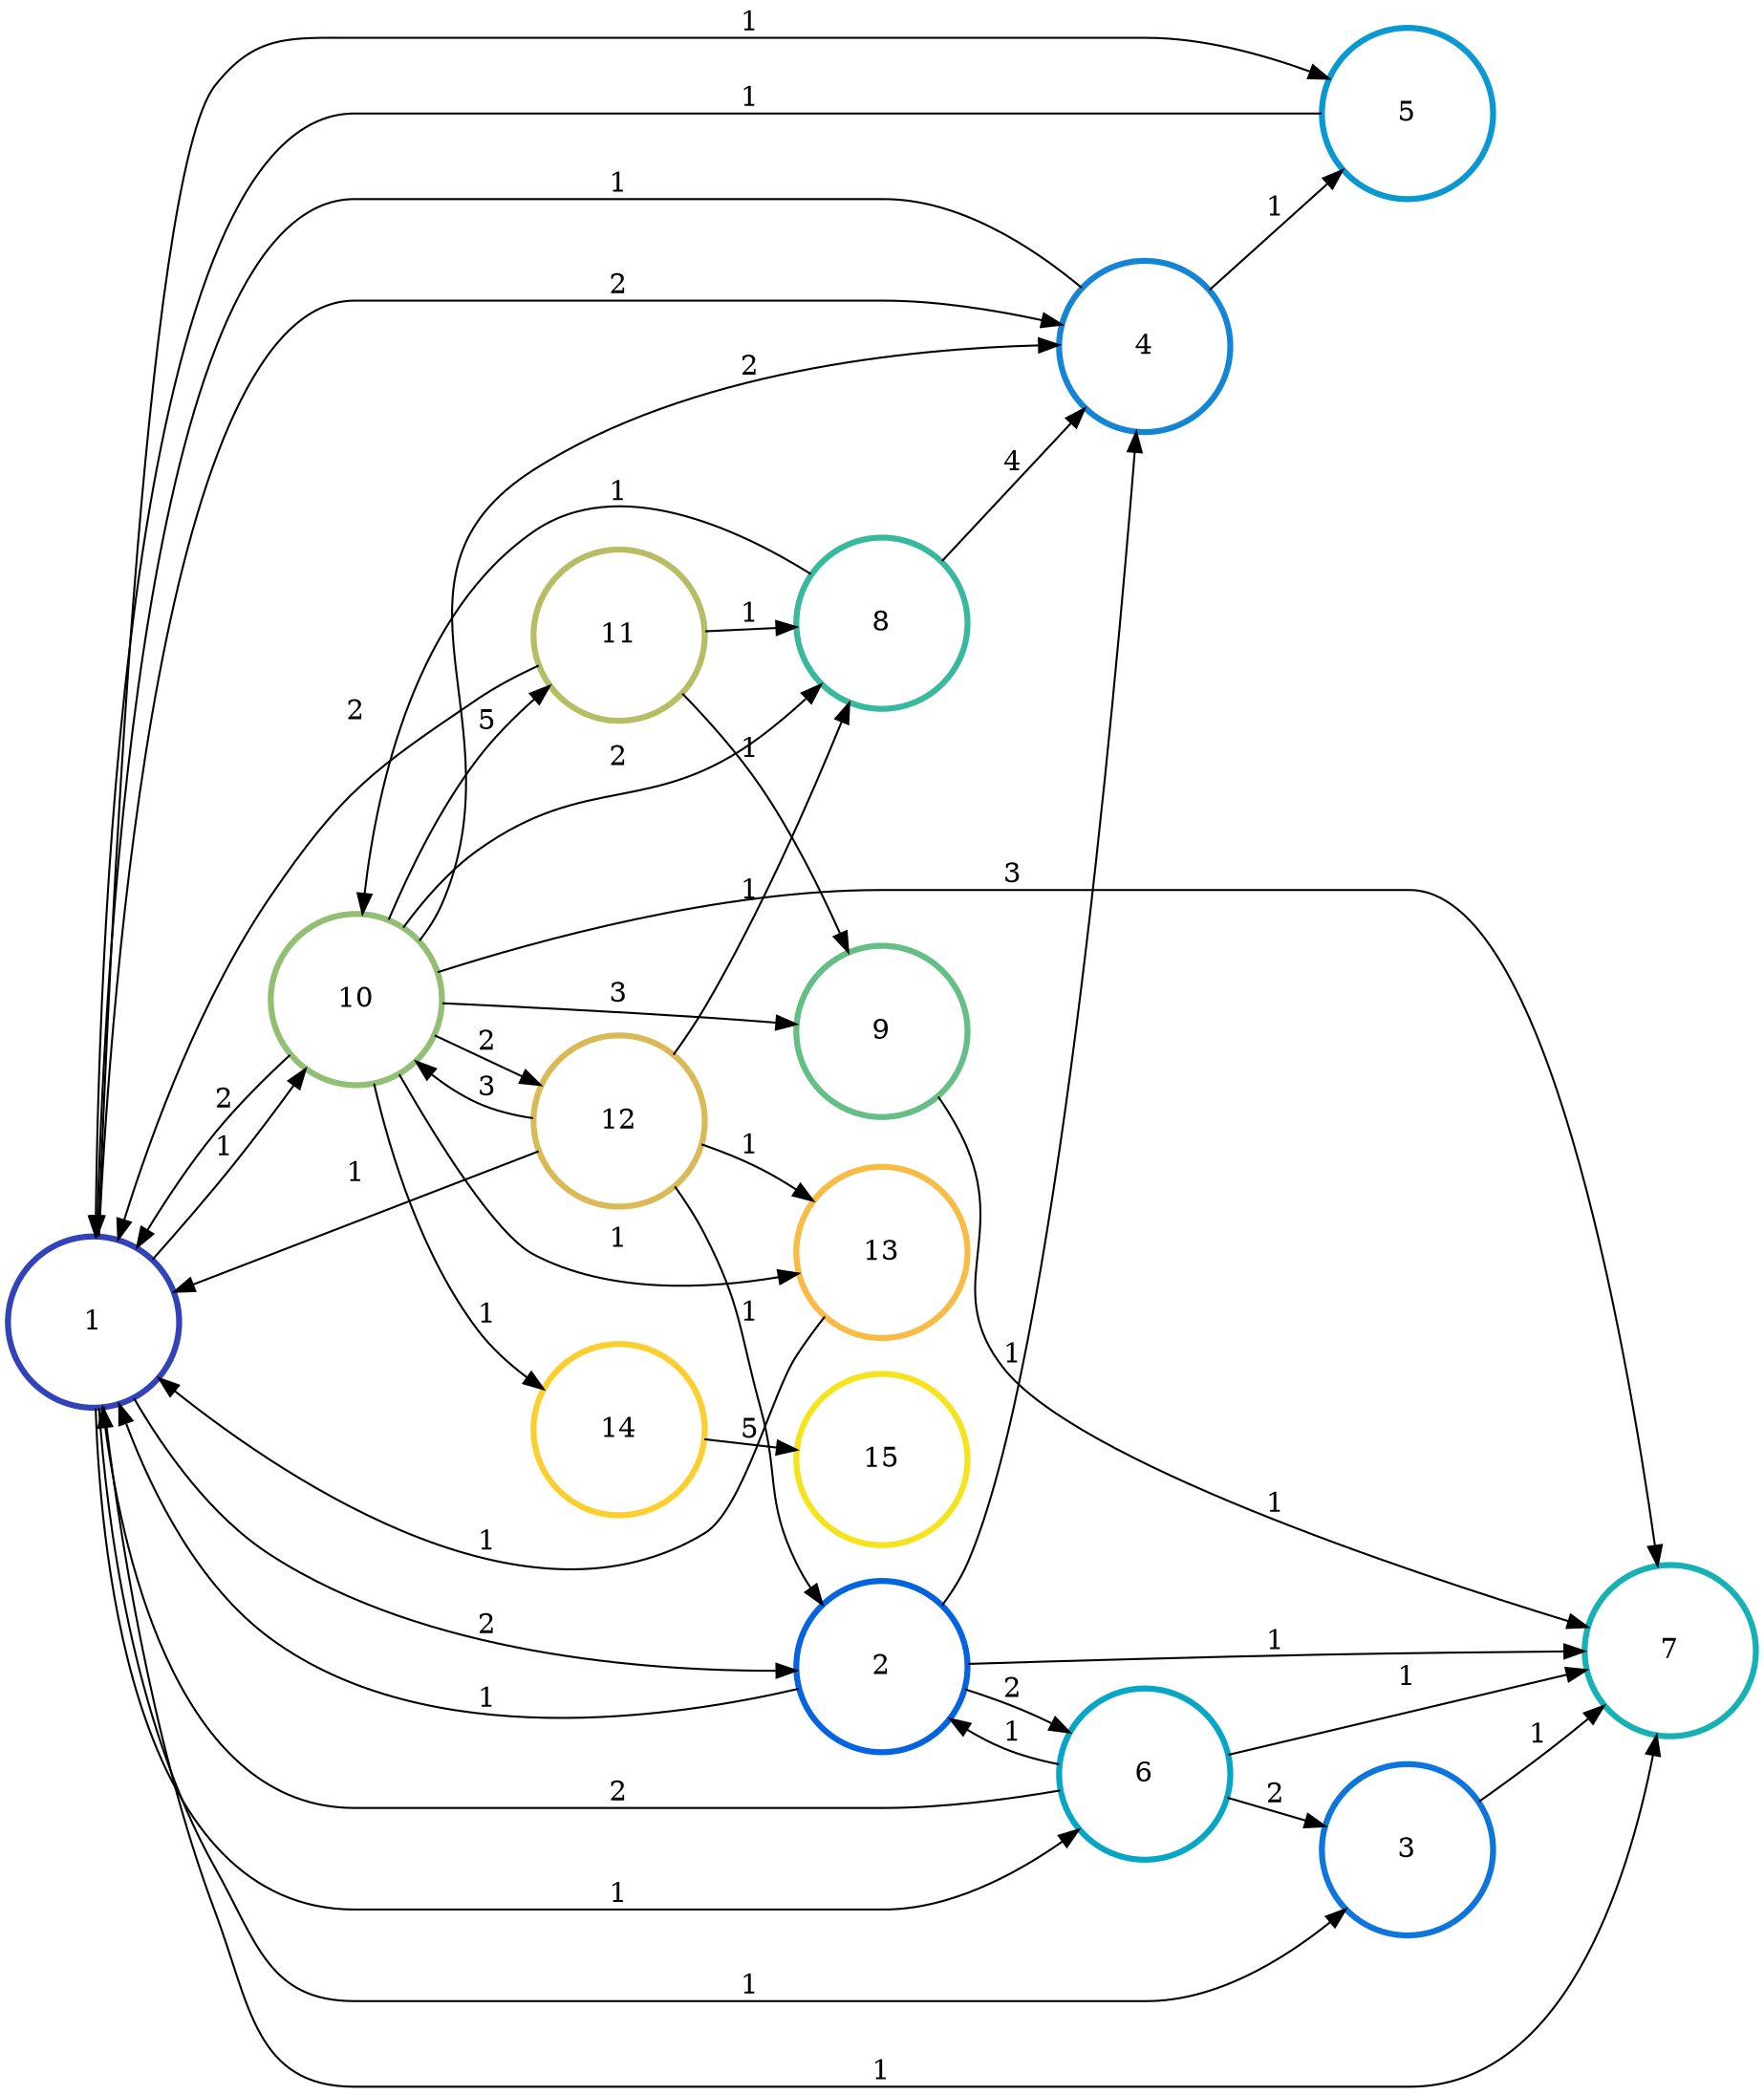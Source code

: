 digraph N {
	overlap="false"
	rankdir="LR"
	0 [label="1",width=1.2,height=1.2,style="",penwidth=3,color="#3243BA"]
	1 [label="2",width=1.2,height=1.2,style="",penwidth=3,color="#0363E1"]
	2 [label="3",width=1.2,height=1.2,style="",penwidth=3,color="#0D75DC"]
	3 [label="4",width=1.2,height=1.2,style="",penwidth=3,color="#1485D4"]
	4 [label="5",width=1.2,height=1.2,style="",penwidth=3,color="#0998D1"]
	5 [label="6",width=1.2,height=1.2,style="",penwidth=3,color="#06A7C6"]
	6 [label="7",width=1.2,height=1.2,style="",penwidth=3,color="#15B1B4"]
	7 [label="8",width=1.2,height=1.2,style="",penwidth=3,color="#38B99E"]
	8 [label="9",width=1.2,height=1.2,style="",penwidth=3,color="#65BE86"]
	9 [label="10",width=1.2,height=1.2,style="",penwidth=3,color="#92BF73"]
	10 [label="11",width=1.2,height=1.2,style="",penwidth=3,color="#B7BD64"]
	11 [label="12",width=1.2,height=1.2,style="",penwidth=3,color="#D9BA56"]
	12 [label="13",width=1.2,height=1.2,style="",penwidth=3,color="#F8BB44"]
	13 [label="14",width=1.2,height=1.2,style="",penwidth=3,color="#FCCE2E"]
	14 [label="15",width=1.2,height=1.2,style="",penwidth=3,color="#F5E41D"]
	0 -> 1 [penwidth=1,color=black,label="2"]
	0 -> 2 [penwidth=1,color=black,label="1"]
	0 -> 3 [penwidth=1,color=black,label="2"]
	0 -> 4 [penwidth=1,color=black,label="1"]
	0 -> 5 [penwidth=1,color=black,label="1"]
	0 -> 6 [penwidth=1,color=black,label="1"]
	0 -> 9 [penwidth=1,color=black,label="1"]
	1 -> 0 [penwidth=1,color=black,label="1"]
	1 -> 3 [penwidth=1,color=black,label="1"]
	1 -> 5 [penwidth=1,color=black,label="2"]
	1 -> 6 [penwidth=1,color=black,label="1"]
	2 -> 6 [penwidth=1,color=black,label="1"]
	3 -> 0 [penwidth=1,color=black,label="1"]
	3 -> 4 [penwidth=1,color=black,label="1"]
	4 -> 0 [penwidth=1,color=black,label="1"]
	5 -> 0 [penwidth=1,color=black,label="2"]
	5 -> 1 [penwidth=1,color=black,label="1"]
	5 -> 2 [penwidth=1,color=black,label="2"]
	5 -> 6 [penwidth=1,color=black,label="1"]
	7 -> 3 [penwidth=1,color=black,label="4"]
	7 -> 9 [penwidth=1,color=black,label="1"]
	8 -> 6 [penwidth=1,color=black,label="1"]
	9 -> 0 [penwidth=1,color=black,label="2"]
	9 -> 3 [penwidth=1,color=black,label="2"]
	9 -> 6 [penwidth=1,color=black,label="3"]
	9 -> 7 [penwidth=1,color=black,label="2"]
	9 -> 8 [penwidth=1,color=black,label="3"]
	9 -> 10 [penwidth=1,color=black,label="5"]
	9 -> 11 [penwidth=1,color=black,label="2"]
	9 -> 12 [penwidth=1,color=black,label="1"]
	9 -> 13 [penwidth=1,color=black,label="1"]
	10 -> 0 [penwidth=1,color=black,label="2"]
	10 -> 7 [penwidth=1,color=black,label="1"]
	10 -> 8 [penwidth=1,color=black,label="1"]
	11 -> 0 [penwidth=1,color=black,label="1"]
	11 -> 1 [penwidth=1,color=black,label="1"]
	11 -> 7 [penwidth=1,color=black,label="1"]
	11 -> 9 [penwidth=1,color=black,label="3"]
	11 -> 12 [penwidth=1,color=black,label="1"]
	12 -> 0 [penwidth=1,color=black,label="1"]
	13 -> 14 [penwidth=1,color=black,label="5"]
}
